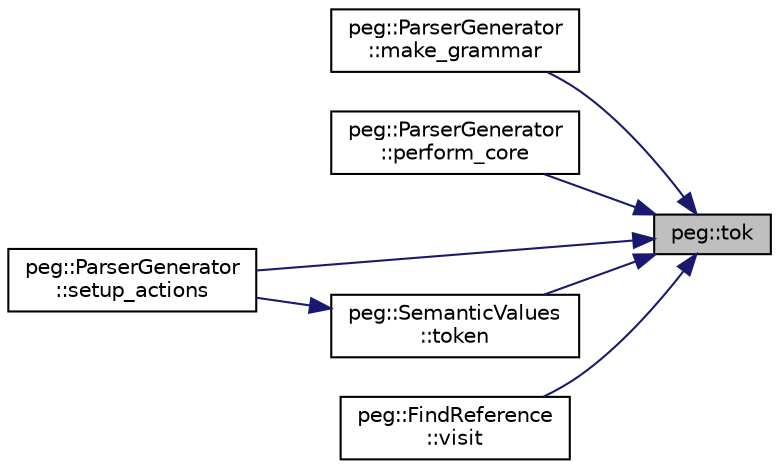digraph "peg::tok"
{
 // LATEX_PDF_SIZE
  edge [fontname="Helvetica",fontsize="10",labelfontname="Helvetica",labelfontsize="10"];
  node [fontname="Helvetica",fontsize="10",shape=record];
  rankdir="RL";
  Node1 [label="peg::tok",height=0.2,width=0.4,color="black", fillcolor="grey75", style="filled", fontcolor="black",tooltip=" "];
  Node1 -> Node2 [dir="back",color="midnightblue",fontsize="10",style="solid"];
  Node2 [label="peg::ParserGenerator\l::make_grammar",height=0.2,width=0.4,color="black", fillcolor="white", style="filled",URL="$classpeg_1_1ParserGenerator.html#a543f2d8a9a40794cb4b82321774792a0",tooltip=" "];
  Node1 -> Node3 [dir="back",color="midnightblue",fontsize="10",style="solid"];
  Node3 [label="peg::ParserGenerator\l::perform_core",height=0.2,width=0.4,color="black", fillcolor="white", style="filled",URL="$classpeg_1_1ParserGenerator.html#a25d93dede0c55cca77a4fe8c33abecc5",tooltip=" "];
  Node1 -> Node4 [dir="back",color="midnightblue",fontsize="10",style="solid"];
  Node4 [label="peg::ParserGenerator\l::setup_actions",height=0.2,width=0.4,color="black", fillcolor="white", style="filled",URL="$classpeg_1_1ParserGenerator.html#afa7a9efe83e831fd48692dc871c5f3f9",tooltip=" "];
  Node1 -> Node5 [dir="back",color="midnightblue",fontsize="10",style="solid"];
  Node5 [label="peg::SemanticValues\l::token",height=0.2,width=0.4,color="black", fillcolor="white", style="filled",URL="$structpeg_1_1SemanticValues.html#aa2b880931ff1237c7af9a14fa0197044",tooltip=" "];
  Node5 -> Node4 [dir="back",color="midnightblue",fontsize="10",style="solid"];
  Node1 -> Node6 [dir="back",color="midnightblue",fontsize="10",style="solid"];
  Node6 [label="peg::FindReference\l::visit",height=0.2,width=0.4,color="black", fillcolor="white", style="filled",URL="$structpeg_1_1FindReference.html#a88310aa815be0e01624c0006fb1a15f5",tooltip=" "];
}
